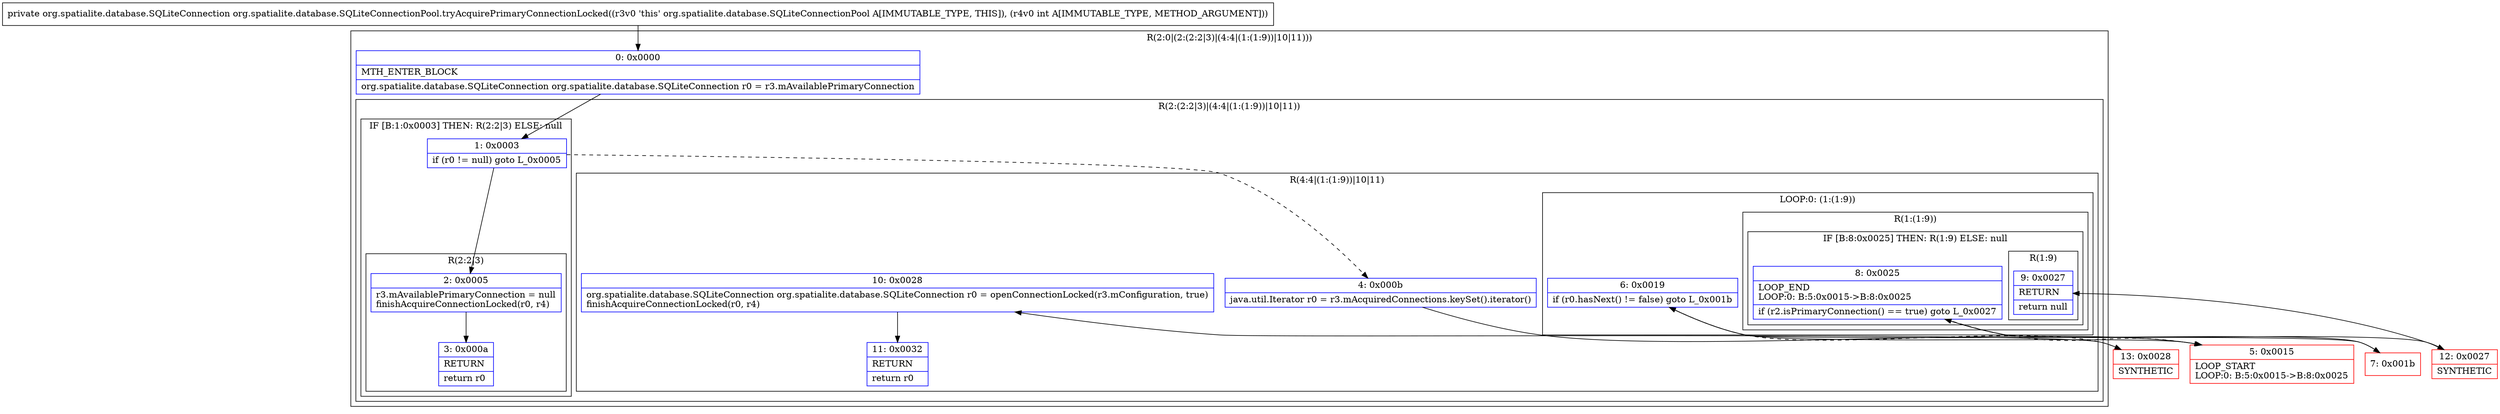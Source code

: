 digraph "CFG fororg.spatialite.database.SQLiteConnectionPool.tryAcquirePrimaryConnectionLocked(I)Lorg\/spatialite\/database\/SQLiteConnection;" {
subgraph cluster_Region_505248584 {
label = "R(2:0|(2:(2:2|3)|(4:4|(1:(1:9))|10|11)))";
node [shape=record,color=blue];
Node_0 [shape=record,label="{0\:\ 0x0000|MTH_ENTER_BLOCK\l|org.spatialite.database.SQLiteConnection org.spatialite.database.SQLiteConnection r0 = r3.mAvailablePrimaryConnection\l}"];
subgraph cluster_Region_1397012387 {
label = "R(2:(2:2|3)|(4:4|(1:(1:9))|10|11))";
node [shape=record,color=blue];
subgraph cluster_IfRegion_1338630230 {
label = "IF [B:1:0x0003] THEN: R(2:2|3) ELSE: null";
node [shape=record,color=blue];
Node_1 [shape=record,label="{1\:\ 0x0003|if (r0 != null) goto L_0x0005\l}"];
subgraph cluster_Region_224165809 {
label = "R(2:2|3)";
node [shape=record,color=blue];
Node_2 [shape=record,label="{2\:\ 0x0005|r3.mAvailablePrimaryConnection = null\lfinishAcquireConnectionLocked(r0, r4)\l}"];
Node_3 [shape=record,label="{3\:\ 0x000a|RETURN\l|return r0\l}"];
}
}
subgraph cluster_Region_62771467 {
label = "R(4:4|(1:(1:9))|10|11)";
node [shape=record,color=blue];
Node_4 [shape=record,label="{4\:\ 0x000b|java.util.Iterator r0 = r3.mAcquiredConnections.keySet().iterator()\l}"];
subgraph cluster_LoopRegion_2028707834 {
label = "LOOP:0: (1:(1:9))";
node [shape=record,color=blue];
Node_6 [shape=record,label="{6\:\ 0x0019|if (r0.hasNext() != false) goto L_0x001b\l}"];
subgraph cluster_Region_1090047461 {
label = "R(1:(1:9))";
node [shape=record,color=blue];
subgraph cluster_IfRegion_1973354181 {
label = "IF [B:8:0x0025] THEN: R(1:9) ELSE: null";
node [shape=record,color=blue];
Node_8 [shape=record,label="{8\:\ 0x0025|LOOP_END\lLOOP:0: B:5:0x0015\-\>B:8:0x0025\l|if (r2.isPrimaryConnection() == true) goto L_0x0027\l}"];
subgraph cluster_Region_59881082 {
label = "R(1:9)";
node [shape=record,color=blue];
Node_9 [shape=record,label="{9\:\ 0x0027|RETURN\l|return null\l}"];
}
}
}
}
Node_10 [shape=record,label="{10\:\ 0x0028|org.spatialite.database.SQLiteConnection org.spatialite.database.SQLiteConnection r0 = openConnectionLocked(r3.mConfiguration, true)\lfinishAcquireConnectionLocked(r0, r4)\l}"];
Node_11 [shape=record,label="{11\:\ 0x0032|RETURN\l|return r0\l}"];
}
}
}
Node_5 [shape=record,color=red,label="{5\:\ 0x0015|LOOP_START\lLOOP:0: B:5:0x0015\-\>B:8:0x0025\l}"];
Node_7 [shape=record,color=red,label="{7\:\ 0x001b}"];
Node_12 [shape=record,color=red,label="{12\:\ 0x0027|SYNTHETIC\l}"];
Node_13 [shape=record,color=red,label="{13\:\ 0x0028|SYNTHETIC\l}"];
MethodNode[shape=record,label="{private org.spatialite.database.SQLiteConnection org.spatialite.database.SQLiteConnectionPool.tryAcquirePrimaryConnectionLocked((r3v0 'this' org.spatialite.database.SQLiteConnectionPool A[IMMUTABLE_TYPE, THIS]), (r4v0 int A[IMMUTABLE_TYPE, METHOD_ARGUMENT])) }"];
MethodNode -> Node_0;
Node_0 -> Node_1;
Node_1 -> Node_2;
Node_1 -> Node_4[style=dashed];
Node_2 -> Node_3;
Node_4 -> Node_5;
Node_6 -> Node_7;
Node_6 -> Node_13[style=dashed];
Node_8 -> Node_5[style=dashed];
Node_8 -> Node_12;
Node_10 -> Node_11;
Node_5 -> Node_6;
Node_7 -> Node_8;
Node_12 -> Node_9;
Node_13 -> Node_10;
}


